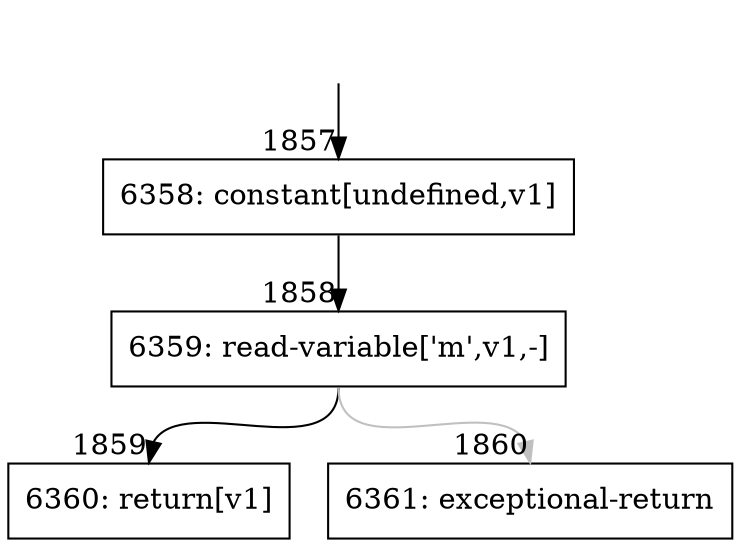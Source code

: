 digraph {
rankdir="TD"
BB_entry88[shape=none,label=""];
BB_entry88 -> BB1857 [tailport=s, headport=n, headlabel="    1857"]
BB1857 [shape=record label="{6358: constant[undefined,v1]}" ] 
BB1857 -> BB1858 [tailport=s, headport=n, headlabel="      1858"]
BB1858 [shape=record label="{6359: read-variable['m',v1,-]}" ] 
BB1858 -> BB1859 [tailport=s, headport=n, headlabel="      1859"]
BB1858 -> BB1860 [tailport=s, headport=n, color=gray, headlabel="      1860"]
BB1859 [shape=record label="{6360: return[v1]}" ] 
BB1860 [shape=record label="{6361: exceptional-return}" ] 
//#$~ 1159
}
